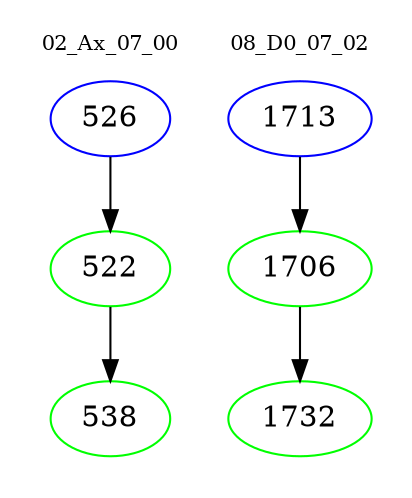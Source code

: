 digraph{
subgraph cluster_0 {
color = white
label = "02_Ax_07_00";
fontsize=10;
T0_526 [label="526", color="blue"]
T0_526 -> T0_522 [color="black"]
T0_522 [label="522", color="green"]
T0_522 -> T0_538 [color="black"]
T0_538 [label="538", color="green"]
}
subgraph cluster_1 {
color = white
label = "08_D0_07_02";
fontsize=10;
T1_1713 [label="1713", color="blue"]
T1_1713 -> T1_1706 [color="black"]
T1_1706 [label="1706", color="green"]
T1_1706 -> T1_1732 [color="black"]
T1_1732 [label="1732", color="green"]
}
}
